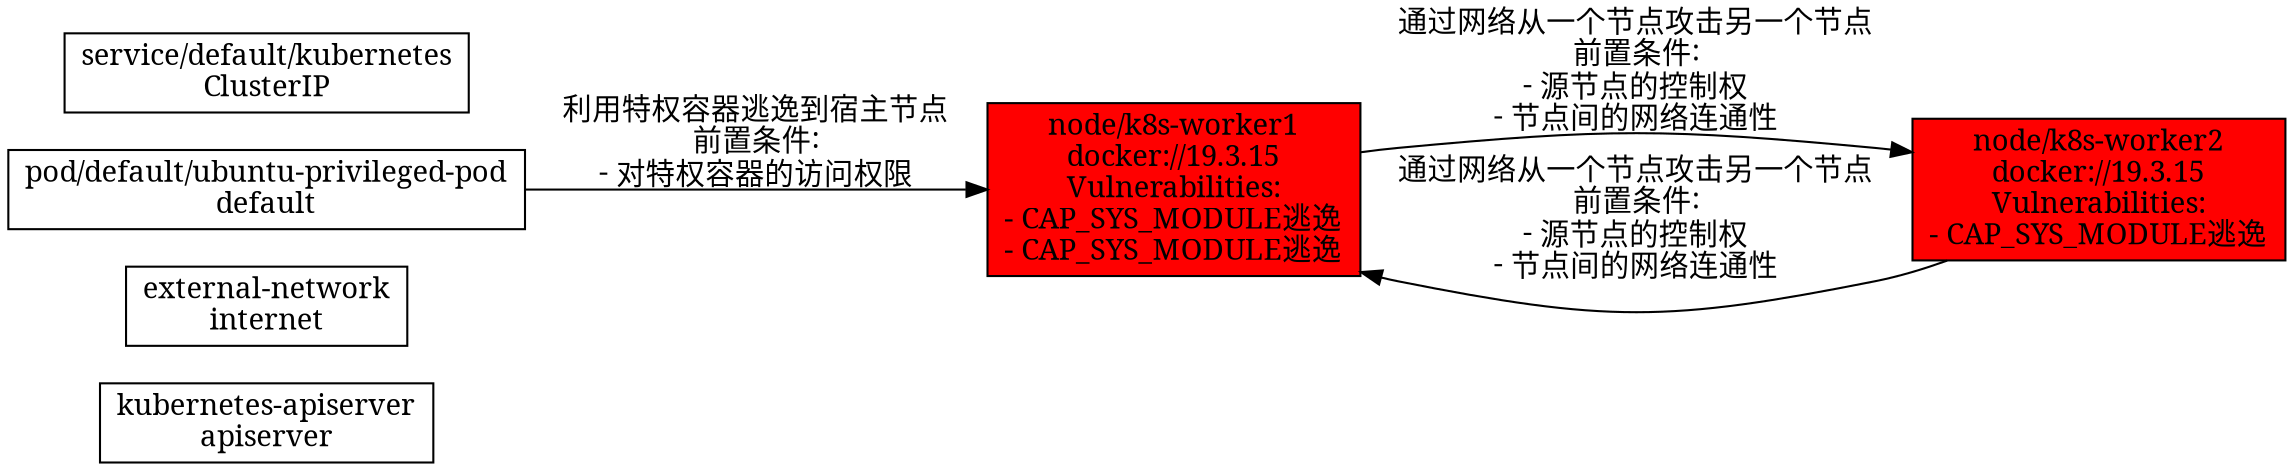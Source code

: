 digraph AttackGraph {
  rankdir=LR;
  node [shape=box, style=filled, fontname="SimSun"];
  edge [fontname="SimSun"];
  "api-server" [label="kubernetes-apiserver\napiserver", fillcolor="white"];
  "internet" [label="external-network\ninternet", fillcolor="white"];
  "node-k8s-worker1" [label="node/k8s-worker1\ndocker://19.3.15\nVulnerabilities:\n- CAP_SYS_MODULE逃逸\n- CAP_SYS_MODULE逃逸", fillcolor="red"];
  "node-k8s-worker2" [label="node/k8s-worker2\ndocker://19.3.15\nVulnerabilities:\n- CAP_SYS_MODULE逃逸", fillcolor="red"];
  "pod-default-ubuntu-privileged-pod" [label="pod/default/ubuntu-privileged-pod\ndefault", fillcolor="white"];
  "svc-default-kubernetes" [label="service/default/kubernetes\nClusterIP", fillcolor="white"];
  "pod-default-ubuntu-privileged-pod" -> "node-k8s-worker1" [label="利用特权容器逃逸到宿主节点\n前置条件:\n- 对特权容器的访问权限"];
  "node-k8s-worker1" -> "node-k8s-worker2" [label="通过网络从一个节点攻击另一个节点\n前置条件:\n- 源节点的控制权\n- 节点间的网络连通性"];
  "node-k8s-worker2" -> "node-k8s-worker1" [label="通过网络从一个节点攻击另一个节点\n前置条件:\n- 源节点的控制权\n- 节点间的网络连通性"];
}
